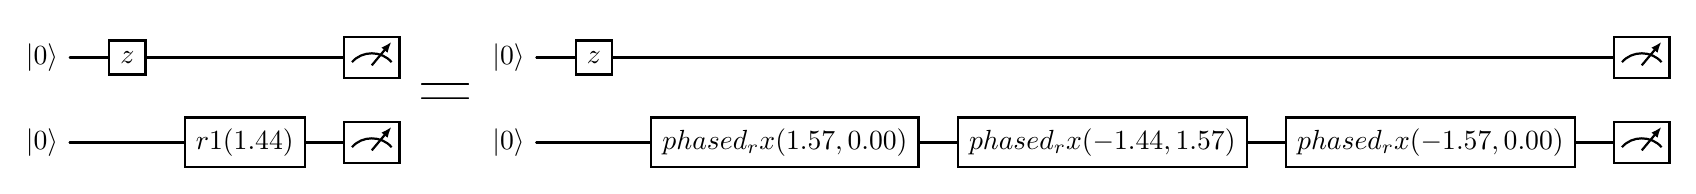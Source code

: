 \documentclass[border=6pt]{standalone}
\usepackage[utf8]{inputenc}
\usepackage[T1]{fontenc}
\usepackage{tikz}
\usetikzlibrary{quantikz2}
\begin{document}\begin{quantikz}
	\lstick{\ket{0}}	&	\gate{z}	&	\qw	&	\meter{}\\
	\lstick{\ket{0}}	&	\qw	&	\gate{r1(1.44)}	&	\meter{}
\end{quantikz}
{\Huge{\textbf{=}}}
\begin{quantikz}
	\lstick{\ket{0}}	&	\gate{z}	&	\qw	&	\qw	&	\qw	&	\meter{}\\
	\lstick{\ket{0}}	&	\qw	&	\gate{phased_rx(1.57 , 0.00)}	&	\gate{phased_rx(-1.44 , 1.57)}	&	\gate{phased_rx(-1.57 , 0.00)}	&	\meter{}
\end{quantikz}
\end{document}
